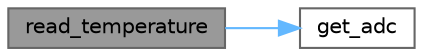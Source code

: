 digraph "read_temperature"
{
 // LATEX_PDF_SIZE
  bgcolor="transparent";
  edge [fontname=Helvetica,fontsize=10,labelfontname=Helvetica,labelfontsize=10];
  node [fontname=Helvetica,fontsize=10,shape=box,height=0.2,width=0.4];
  rankdir="LR";
  Node1 [id="Node000001",label="read_temperature",height=0.2,width=0.4,color="gray40", fillcolor="grey60", style="filled", fontcolor="black",tooltip="Get the temperature."];
  Node1 -> Node2 [id="edge1_Node000001_Node000002",color="steelblue1",style="solid",tooltip=" "];
  Node2 [id="Node000002",label="get_adc",height=0.2,width=0.4,color="grey40", fillcolor="white", style="filled",URL="$adc_8c.html#a038789a6edd6437f57cb5fcd50537611",tooltip=" "];
}
